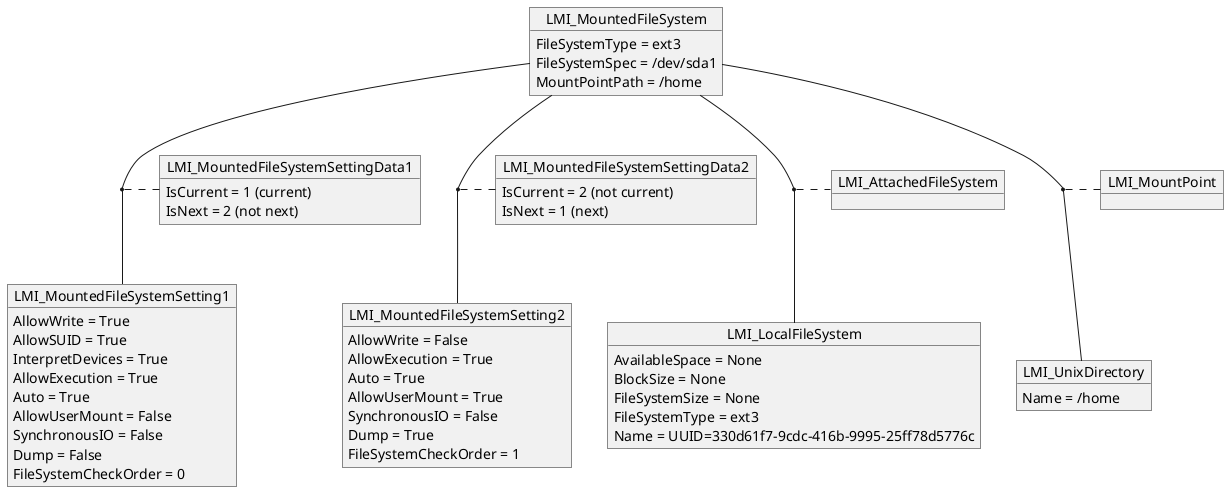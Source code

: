 @startuml

object "LMI_MountedFileSystem" as obj1
obj1 : FileSystemType = ext3
obj1 : FileSystemSpec = /dev/sda1
obj1 : MountPointPath = /home

object "LMI_MountedFileSystemSettingData1" as obj2
obj2 : IsCurrent = 1 (current)
obj2 : IsNext = 2 (not next)

object "LMI_MountedFileSystemSettingData2" as obj22
obj22 : IsCurrent = 2 (not current)
obj22 : IsNext = 1 (next)

object "LMI_MountedFileSystemSetting1" as obj3
obj3 : AllowWrite = True
obj3 : AllowSUID = True
obj3 : InterpretDevices = True
obj3 : AllowExecution = True
obj3 : Auto = True
obj3 : AllowUserMount = False
obj3 : SynchronousIO = False
obj3 : Dump = False
obj3 : FileSystemCheckOrder = 0

object "LMI_MountedFileSystemSetting2" as obj33
obj33 : AllowWrite = False
obj33 : AllowExecution = True
obj33 : Auto = True
obj33 : AllowUserMount = True
obj33 : SynchronousIO = False
obj33 : Dump = True
obj33 : FileSystemCheckOrder = 1

object "LMI_LocalFileSystem" as obj4
obj4 : AvailableSpace = None
obj4 : BlockSize = None
obj4 : FileSystemSize = None
obj4 : FileSystemType = ext3
obj4 : Name = UUID=330d61f7-9cdc-416b-9995-25ff78d5776c
object "LMI_AttachedFileSystem" as obj5

object "LMI_UnixDirectory" as obj6
obj6 : Name = /home

object "LMI_MountPoint" as obj7

obj1 -- obj3
(obj1, obj3) . obj2
obj1 -- obj33
(obj1, obj33) . obj22
obj1 -- obj4
(obj1, obj4) . obj5
obj1 -- obj6
(obj1, obj6) . obj7

@enduml
